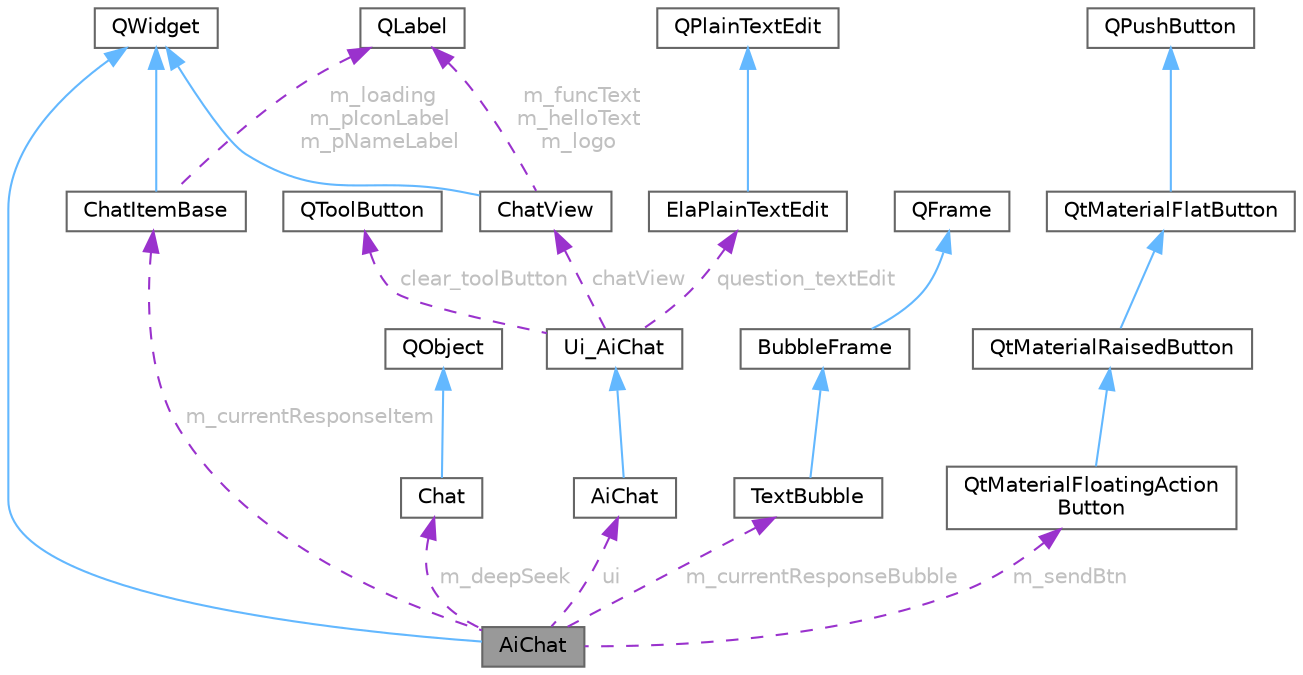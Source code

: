 digraph "AiChat"
{
 // LATEX_PDF_SIZE
  bgcolor="transparent";
  edge [fontname=Helvetica,fontsize=10,labelfontname=Helvetica,labelfontsize=10];
  node [fontname=Helvetica,fontsize=10,shape=box,height=0.2,width=0.4];
  Node1 [id="Node000001",label="AiChat",height=0.2,width=0.4,color="gray40", fillcolor="grey60", style="filled", fontcolor="black",tooltip="AI 聊天界面类，集成问题输入、聊天视图和流式回答"];
  Node2 -> Node1 [id="edge1_Node000001_Node000002",dir="back",color="steelblue1",style="solid",tooltip=" "];
  Node2 [id="Node000002",label="QWidget",height=0.2,width=0.4,color="gray40", fillcolor="white", style="filled",tooltip=" "];
  Node3 -> Node1 [id="edge2_Node000001_Node000003",dir="back",color="darkorchid3",style="dashed",tooltip=" ",label=" ui",fontcolor="grey" ];
  Node3 [id="Node000003",label="AiChat",height=0.2,width=0.4,color="gray40", fillcolor="white", style="filled",URL="$class_ui_1_1_ai_chat.html",tooltip=" "];
  Node4 -> Node3 [id="edge3_Node000003_Node000004",dir="back",color="steelblue1",style="solid",tooltip=" "];
  Node4 [id="Node000004",label="Ui_AiChat",height=0.2,width=0.4,color="gray40", fillcolor="white", style="filled",URL="$class_ui___ai_chat.html",tooltip=" "];
  Node5 -> Node4 [id="edge4_Node000004_Node000005",dir="back",color="darkorchid3",style="dashed",tooltip=" ",label=" chatView",fontcolor="grey" ];
  Node5 [id="Node000005",label="ChatView",height=0.2,width=0.4,color="gray40", fillcolor="white", style="filled",URL="$class_chat_view.html",tooltip="聊天视图类，支持聊天项动态管理、居中初始化部件和动画效果"];
  Node2 -> Node5 [id="edge5_Node000005_Node000002",dir="back",color="steelblue1",style="solid",tooltip=" "];
  Node6 -> Node5 [id="edge6_Node000005_Node000006",dir="back",color="darkorchid3",style="dashed",tooltip=" ",label=" m_funcText\nm_helloText\nm_logo",fontcolor="grey" ];
  Node6 [id="Node000006",label="QLabel",height=0.2,width=0.4,color="gray40", fillcolor="white", style="filled",URL="$class_q_label.html",tooltip="标签控件类"];
  Node7 -> Node4 [id="edge7_Node000004_Node000007",dir="back",color="darkorchid3",style="dashed",tooltip=" ",label=" clear_toolButton",fontcolor="grey" ];
  Node7 [id="Node000007",label="QToolButton",height=0.2,width=0.4,color="gray40", fillcolor="white", style="filled",URL="$class_q_tool_button.html",tooltip="工具按钮类"];
  Node8 -> Node4 [id="edge8_Node000004_Node000008",dir="back",color="darkorchid3",style="dashed",tooltip=" ",label=" question_textEdit",fontcolor="grey" ];
  Node8 [id="Node000008",label="ElaPlainTextEdit",height=0.2,width=0.4,color="gray40", fillcolor="white", style="filled",URL="$class_ela_plain_text_edit.html",tooltip="自定义纯文本编辑框类，支持主题切换和上下文菜单"];
  Node9 -> Node8 [id="edge9_Node000008_Node000009",dir="back",color="steelblue1",style="solid",tooltip=" "];
  Node9 [id="Node000009",label="QPlainTextEdit",height=0.2,width=0.4,color="gray40", fillcolor="white", style="filled",tooltip=" "];
  Node10 -> Node1 [id="edge10_Node000001_Node000010",dir="back",color="darkorchid3",style="dashed",tooltip=" ",label=" m_deepSeek",fontcolor="grey" ];
  Node10 [id="Node000010",label="Chat",height=0.2,width=0.4,color="gray40", fillcolor="white", style="filled",URL="$class_chat.html",tooltip="聊天类，与硅基流动 API 交互，支持流式响应"];
  Node11 -> Node10 [id="edge11_Node000010_Node000011",dir="back",color="steelblue1",style="solid",tooltip=" "];
  Node11 [id="Node000011",label="QObject",height=0.2,width=0.4,color="gray40", fillcolor="white", style="filled",tooltip=" "];
  Node12 -> Node1 [id="edge12_Node000001_Node000012",dir="back",color="darkorchid3",style="dashed",tooltip=" ",label=" m_sendBtn",fontcolor="grey" ];
  Node12 [id="Node000012",label="QtMaterialFloatingAction\lButton",height=0.2,width=0.4,color="gray40", fillcolor="white", style="filled",URL="$class_qt_material_floating_action_button.html",tooltip="浮动动作按钮类，继承自 QtMaterialRaisedButton，支持 Material Design 风格"];
  Node13 -> Node12 [id="edge13_Node000012_Node000013",dir="back",color="steelblue1",style="solid",tooltip=" "];
  Node13 [id="Node000013",label="QtMaterialRaisedButton",height=0.2,width=0.4,color="gray40", fillcolor="white", style="filled",URL="$class_qt_material_raised_button.html",tooltip="凸起按钮类，继承自 QtMaterialFlatButton，支持 Material Design 风格"];
  Node14 -> Node13 [id="edge14_Node000013_Node000014",dir="back",color="steelblue1",style="solid",tooltip=" "];
  Node14 [id="Node000014",label="QtMaterialFlatButton",height=0.2,width=0.4,color="gray40", fillcolor="white", style="filled",URL="$class_qt_material_flat_button.html",tooltip="扁平按钮类，继承自 QPushButton，支持 Material Design 风格"];
  Node15 -> Node14 [id="edge15_Node000014_Node000015",dir="back",color="steelblue1",style="solid",tooltip=" "];
  Node15 [id="Node000015",label="QPushButton",height=0.2,width=0.4,color="gray40", fillcolor="white", style="filled",tooltip=" "];
  Node16 -> Node1 [id="edge16_Node000001_Node000016",dir="back",color="darkorchid3",style="dashed",tooltip=" ",label=" m_currentResponseBubble",fontcolor="grey" ];
  Node16 [id="Node000016",label="TextBubble",height=0.2,width=0.4,color="gray40", fillcolor="white", style="filled",URL="$class_text_bubble.html",tooltip="文本气泡类，支持流式显示和动态尺寸调整"];
  Node17 -> Node16 [id="edge17_Node000016_Node000017",dir="back",color="steelblue1",style="solid",tooltip=" "];
  Node17 [id="Node000017",label="BubbleFrame",height=0.2,width=0.4,color="gray40", fillcolor="white", style="filled",URL="$class_bubble_frame.html",tooltip="聊天气泡框架类，支持自己、他人和时间角色"];
  Node18 -> Node17 [id="edge18_Node000017_Node000018",dir="back",color="steelblue1",style="solid",tooltip=" "];
  Node18 [id="Node000018",label="QFrame",height=0.2,width=0.4,color="gray40", fillcolor="white", style="filled",tooltip=" "];
  Node19 -> Node1 [id="edge19_Node000001_Node000019",dir="back",color="darkorchid3",style="dashed",tooltip=" ",label=" m_currentResponseItem",fontcolor="grey" ];
  Node19 [id="Node000019",label="ChatItemBase",height=0.2,width=0.4,color="gray40", fillcolor="white", style="filled",URL="$class_chat_item_base.html",tooltip="聊天项基类，包含用户名、头像、气泡和加载动画"];
  Node2 -> Node19 [id="edge20_Node000019_Node000002",dir="back",color="steelblue1",style="solid",tooltip=" "];
  Node6 -> Node19 [id="edge21_Node000019_Node000006",dir="back",color="darkorchid3",style="dashed",tooltip=" ",label=" m_loading\nm_pIconLabel\nm_pNameLabel",fontcolor="grey" ];
}
